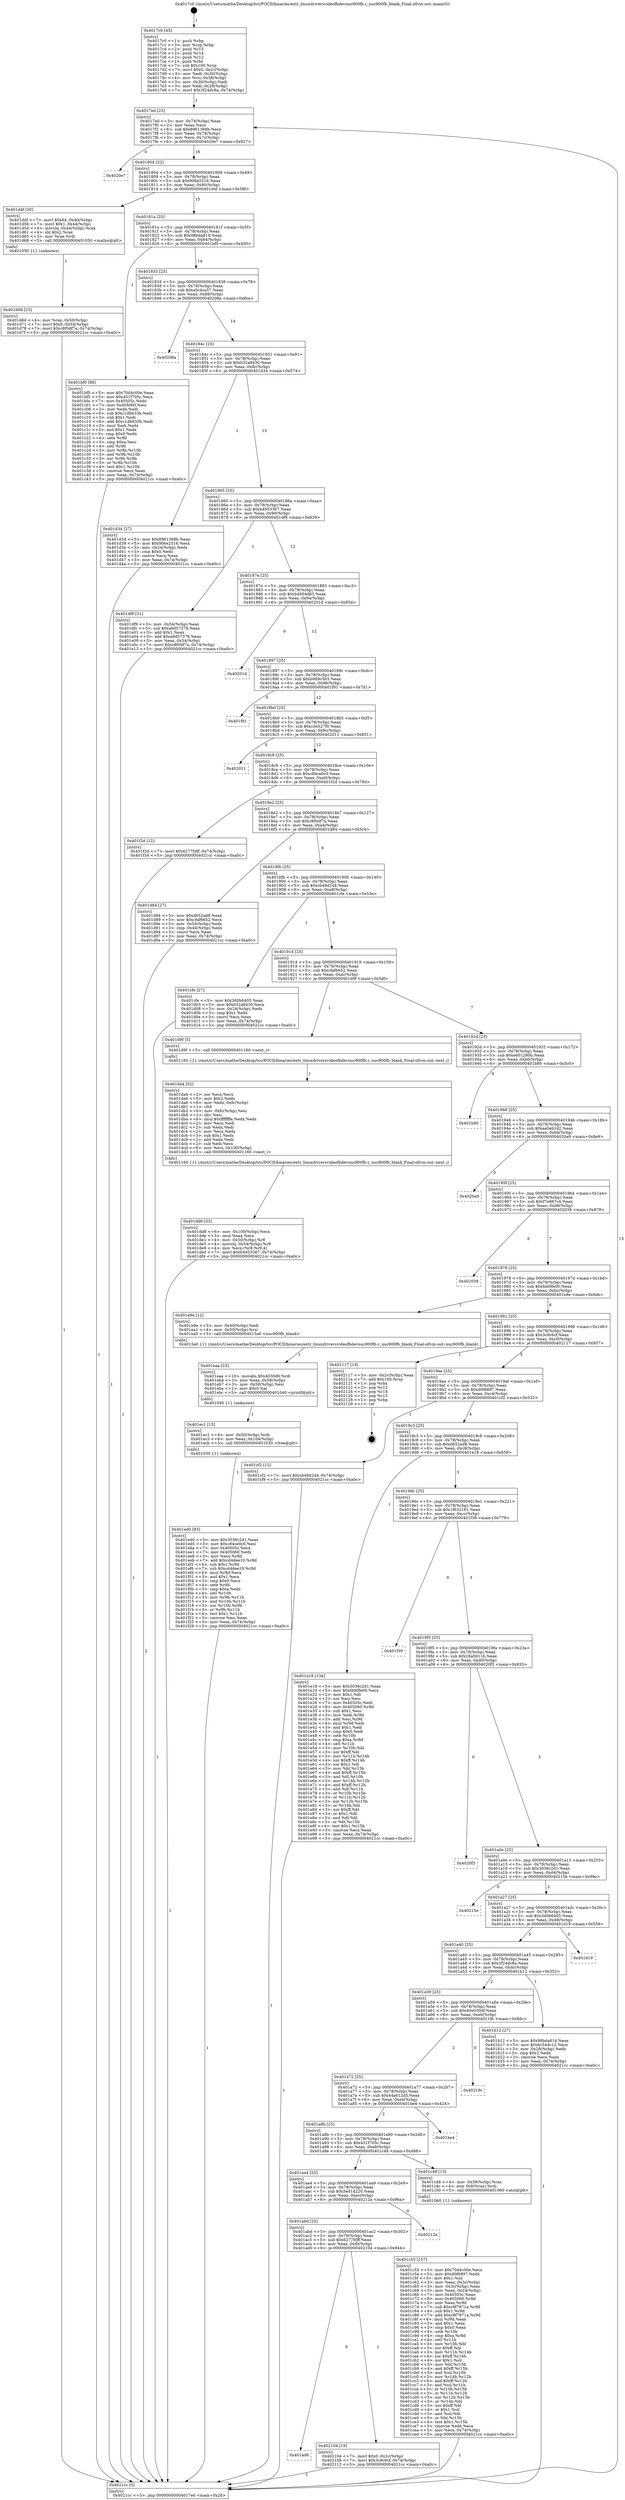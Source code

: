 digraph "0x4017c0" {
  label = "0x4017c0 (/mnt/c/Users/mathe/Desktop/tcc/POCII/binaries/extr_linuxdriversvideofbdevnuc900fb.c_nuc900fb_blank_Final-ollvm.out::main(0))"
  labelloc = "t"
  node[shape=record]

  Entry [label="",width=0.3,height=0.3,shape=circle,fillcolor=black,style=filled]
  "0x4017ed" [label="{
     0x4017ed [23]\l
     | [instrs]\l
     &nbsp;&nbsp;0x4017ed \<+3\>: mov -0x74(%rbp),%eax\l
     &nbsp;&nbsp;0x4017f0 \<+2\>: mov %eax,%ecx\l
     &nbsp;&nbsp;0x4017f2 \<+6\>: sub $0x8961368b,%ecx\l
     &nbsp;&nbsp;0x4017f8 \<+3\>: mov %eax,-0x78(%rbp)\l
     &nbsp;&nbsp;0x4017fb \<+3\>: mov %ecx,-0x7c(%rbp)\l
     &nbsp;&nbsp;0x4017fe \<+6\>: je 00000000004020e7 \<main+0x927\>\l
  }"]
  "0x4020e7" [label="{
     0x4020e7\l
  }", style=dashed]
  "0x401804" [label="{
     0x401804 [22]\l
     | [instrs]\l
     &nbsp;&nbsp;0x401804 \<+5\>: jmp 0000000000401809 \<main+0x49\>\l
     &nbsp;&nbsp;0x401809 \<+3\>: mov -0x78(%rbp),%eax\l
     &nbsp;&nbsp;0x40180c \<+5\>: sub $0x906e2516,%eax\l
     &nbsp;&nbsp;0x401811 \<+3\>: mov %eax,-0x80(%rbp)\l
     &nbsp;&nbsp;0x401814 \<+6\>: je 0000000000401d4f \<main+0x58f\>\l
  }"]
  Exit [label="",width=0.3,height=0.3,shape=circle,fillcolor=black,style=filled,peripheries=2]
  "0x401d4f" [label="{
     0x401d4f [30]\l
     | [instrs]\l
     &nbsp;&nbsp;0x401d4f \<+7\>: movl $0x64,-0x40(%rbp)\l
     &nbsp;&nbsp;0x401d56 \<+7\>: movl $0x1,-0x44(%rbp)\l
     &nbsp;&nbsp;0x401d5d \<+4\>: movslq -0x44(%rbp),%rax\l
     &nbsp;&nbsp;0x401d61 \<+4\>: shl $0x2,%rax\l
     &nbsp;&nbsp;0x401d65 \<+3\>: mov %rax,%rdi\l
     &nbsp;&nbsp;0x401d68 \<+5\>: call 0000000000401050 \<malloc@plt\>\l
     | [calls]\l
     &nbsp;&nbsp;0x401050 \{1\} (unknown)\l
  }"]
  "0x40181a" [label="{
     0x40181a [25]\l
     | [instrs]\l
     &nbsp;&nbsp;0x40181a \<+5\>: jmp 000000000040181f \<main+0x5f\>\l
     &nbsp;&nbsp;0x40181f \<+3\>: mov -0x78(%rbp),%eax\l
     &nbsp;&nbsp;0x401822 \<+5\>: sub $0x98bda814,%eax\l
     &nbsp;&nbsp;0x401827 \<+6\>: mov %eax,-0x84(%rbp)\l
     &nbsp;&nbsp;0x40182d \<+6\>: je 0000000000401bf0 \<main+0x430\>\l
  }"]
  "0x401ad6" [label="{
     0x401ad6\l
  }", style=dashed]
  "0x401bf0" [label="{
     0x401bf0 [88]\l
     | [instrs]\l
     &nbsp;&nbsp;0x401bf0 \<+5\>: mov $0x70d4c00e,%eax\l
     &nbsp;&nbsp;0x401bf5 \<+5\>: mov $0x451f705c,%ecx\l
     &nbsp;&nbsp;0x401bfa \<+7\>: mov 0x40505c,%edx\l
     &nbsp;&nbsp;0x401c01 \<+7\>: mov 0x405060,%esi\l
     &nbsp;&nbsp;0x401c08 \<+2\>: mov %edx,%edi\l
     &nbsp;&nbsp;0x401c0a \<+6\>: sub $0xc1db633b,%edi\l
     &nbsp;&nbsp;0x401c10 \<+3\>: sub $0x1,%edi\l
     &nbsp;&nbsp;0x401c13 \<+6\>: add $0xc1db633b,%edi\l
     &nbsp;&nbsp;0x401c19 \<+3\>: imul %edi,%edx\l
     &nbsp;&nbsp;0x401c1c \<+3\>: and $0x1,%edx\l
     &nbsp;&nbsp;0x401c1f \<+3\>: cmp $0x0,%edx\l
     &nbsp;&nbsp;0x401c22 \<+4\>: sete %r8b\l
     &nbsp;&nbsp;0x401c26 \<+3\>: cmp $0xa,%esi\l
     &nbsp;&nbsp;0x401c29 \<+4\>: setl %r9b\l
     &nbsp;&nbsp;0x401c2d \<+3\>: mov %r8b,%r10b\l
     &nbsp;&nbsp;0x401c30 \<+3\>: and %r9b,%r10b\l
     &nbsp;&nbsp;0x401c33 \<+3\>: xor %r9b,%r8b\l
     &nbsp;&nbsp;0x401c36 \<+3\>: or %r8b,%r10b\l
     &nbsp;&nbsp;0x401c39 \<+4\>: test $0x1,%r10b\l
     &nbsp;&nbsp;0x401c3d \<+3\>: cmovne %ecx,%eax\l
     &nbsp;&nbsp;0x401c40 \<+3\>: mov %eax,-0x74(%rbp)\l
     &nbsp;&nbsp;0x401c43 \<+5\>: jmp 00000000004021cc \<main+0xa0c\>\l
  }"]
  "0x401833" [label="{
     0x401833 [25]\l
     | [instrs]\l
     &nbsp;&nbsp;0x401833 \<+5\>: jmp 0000000000401838 \<main+0x78\>\l
     &nbsp;&nbsp;0x401838 \<+3\>: mov -0x78(%rbp),%eax\l
     &nbsp;&nbsp;0x40183b \<+5\>: sub $0xa5c4ca57,%eax\l
     &nbsp;&nbsp;0x401840 \<+6\>: mov %eax,-0x88(%rbp)\l
     &nbsp;&nbsp;0x401846 \<+6\>: je 000000000040208a \<main+0x8ca\>\l
  }"]
  "0x402104" [label="{
     0x402104 [19]\l
     | [instrs]\l
     &nbsp;&nbsp;0x402104 \<+7\>: movl $0x0,-0x2c(%rbp)\l
     &nbsp;&nbsp;0x40210b \<+7\>: movl $0x3c9c6cf,-0x74(%rbp)\l
     &nbsp;&nbsp;0x402112 \<+5\>: jmp 00000000004021cc \<main+0xa0c\>\l
  }"]
  "0x40208a" [label="{
     0x40208a\l
  }", style=dashed]
  "0x40184c" [label="{
     0x40184c [25]\l
     | [instrs]\l
     &nbsp;&nbsp;0x40184c \<+5\>: jmp 0000000000401851 \<main+0x91\>\l
     &nbsp;&nbsp;0x401851 \<+3\>: mov -0x78(%rbp),%eax\l
     &nbsp;&nbsp;0x401854 \<+5\>: sub $0xb32a8430,%eax\l
     &nbsp;&nbsp;0x401859 \<+6\>: mov %eax,-0x8c(%rbp)\l
     &nbsp;&nbsp;0x40185f \<+6\>: je 0000000000401d34 \<main+0x574\>\l
  }"]
  "0x401abd" [label="{
     0x401abd [25]\l
     | [instrs]\l
     &nbsp;&nbsp;0x401abd \<+5\>: jmp 0000000000401ac2 \<main+0x302\>\l
     &nbsp;&nbsp;0x401ac2 \<+3\>: mov -0x78(%rbp),%eax\l
     &nbsp;&nbsp;0x401ac5 \<+5\>: sub $0x6277fdff,%eax\l
     &nbsp;&nbsp;0x401aca \<+6\>: mov %eax,-0xf0(%rbp)\l
     &nbsp;&nbsp;0x401ad0 \<+6\>: je 0000000000402104 \<main+0x944\>\l
  }"]
  "0x401d34" [label="{
     0x401d34 [27]\l
     | [instrs]\l
     &nbsp;&nbsp;0x401d34 \<+5\>: mov $0x8961368b,%eax\l
     &nbsp;&nbsp;0x401d39 \<+5\>: mov $0x906e2516,%ecx\l
     &nbsp;&nbsp;0x401d3e \<+3\>: mov -0x24(%rbp),%edx\l
     &nbsp;&nbsp;0x401d41 \<+3\>: cmp $0x0,%edx\l
     &nbsp;&nbsp;0x401d44 \<+3\>: cmove %ecx,%eax\l
     &nbsp;&nbsp;0x401d47 \<+3\>: mov %eax,-0x74(%rbp)\l
     &nbsp;&nbsp;0x401d4a \<+5\>: jmp 00000000004021cc \<main+0xa0c\>\l
  }"]
  "0x401865" [label="{
     0x401865 [25]\l
     | [instrs]\l
     &nbsp;&nbsp;0x401865 \<+5\>: jmp 000000000040186a \<main+0xaa\>\l
     &nbsp;&nbsp;0x40186a \<+3\>: mov -0x78(%rbp),%eax\l
     &nbsp;&nbsp;0x40186d \<+5\>: sub $0xb4953367,%eax\l
     &nbsp;&nbsp;0x401872 \<+6\>: mov %eax,-0x90(%rbp)\l
     &nbsp;&nbsp;0x401878 \<+6\>: je 0000000000401df9 \<main+0x639\>\l
  }"]
  "0x40212a" [label="{
     0x40212a\l
  }", style=dashed]
  "0x401df9" [label="{
     0x401df9 [31]\l
     | [instrs]\l
     &nbsp;&nbsp;0x401df9 \<+3\>: mov -0x54(%rbp),%eax\l
     &nbsp;&nbsp;0x401dfc \<+5\>: sub $0xa8d57378,%eax\l
     &nbsp;&nbsp;0x401e01 \<+3\>: add $0x1,%eax\l
     &nbsp;&nbsp;0x401e04 \<+5\>: add $0xa8d57378,%eax\l
     &nbsp;&nbsp;0x401e09 \<+3\>: mov %eax,-0x54(%rbp)\l
     &nbsp;&nbsp;0x401e0c \<+7\>: movl $0xc8f0df7a,-0x74(%rbp)\l
     &nbsp;&nbsp;0x401e13 \<+5\>: jmp 00000000004021cc \<main+0xa0c\>\l
  }"]
  "0x40187e" [label="{
     0x40187e [25]\l
     | [instrs]\l
     &nbsp;&nbsp;0x40187e \<+5\>: jmp 0000000000401883 \<main+0xc3\>\l
     &nbsp;&nbsp;0x401883 \<+3\>: mov -0x78(%rbp),%eax\l
     &nbsp;&nbsp;0x401886 \<+5\>: sub $0xb4954d63,%eax\l
     &nbsp;&nbsp;0x40188b \<+6\>: mov %eax,-0x94(%rbp)\l
     &nbsp;&nbsp;0x401891 \<+6\>: je 000000000040201d \<main+0x85d\>\l
  }"]
  "0x401ed0" [label="{
     0x401ed0 [93]\l
     | [instrs]\l
     &nbsp;&nbsp;0x401ed0 \<+5\>: mov $0x3036c2d1,%eax\l
     &nbsp;&nbsp;0x401ed5 \<+5\>: mov $0xc84ce0c0,%esi\l
     &nbsp;&nbsp;0x401eda \<+7\>: mov 0x40505c,%ecx\l
     &nbsp;&nbsp;0x401ee1 \<+7\>: mov 0x405060,%edx\l
     &nbsp;&nbsp;0x401ee8 \<+3\>: mov %ecx,%r8d\l
     &nbsp;&nbsp;0x401eeb \<+7\>: add $0xcd4dee10,%r8d\l
     &nbsp;&nbsp;0x401ef2 \<+4\>: sub $0x1,%r8d\l
     &nbsp;&nbsp;0x401ef6 \<+7\>: sub $0xcd4dee10,%r8d\l
     &nbsp;&nbsp;0x401efd \<+4\>: imul %r8d,%ecx\l
     &nbsp;&nbsp;0x401f01 \<+3\>: and $0x1,%ecx\l
     &nbsp;&nbsp;0x401f04 \<+3\>: cmp $0x0,%ecx\l
     &nbsp;&nbsp;0x401f07 \<+4\>: sete %r9b\l
     &nbsp;&nbsp;0x401f0b \<+3\>: cmp $0xa,%edx\l
     &nbsp;&nbsp;0x401f0e \<+4\>: setl %r10b\l
     &nbsp;&nbsp;0x401f12 \<+3\>: mov %r9b,%r11b\l
     &nbsp;&nbsp;0x401f15 \<+3\>: and %r10b,%r11b\l
     &nbsp;&nbsp;0x401f18 \<+3\>: xor %r10b,%r9b\l
     &nbsp;&nbsp;0x401f1b \<+3\>: or %r9b,%r11b\l
     &nbsp;&nbsp;0x401f1e \<+4\>: test $0x1,%r11b\l
     &nbsp;&nbsp;0x401f22 \<+3\>: cmovne %esi,%eax\l
     &nbsp;&nbsp;0x401f25 \<+3\>: mov %eax,-0x74(%rbp)\l
     &nbsp;&nbsp;0x401f28 \<+5\>: jmp 00000000004021cc \<main+0xa0c\>\l
  }"]
  "0x40201d" [label="{
     0x40201d\l
  }", style=dashed]
  "0x401897" [label="{
     0x401897 [25]\l
     | [instrs]\l
     &nbsp;&nbsp;0x401897 \<+5\>: jmp 000000000040189c \<main+0xdc\>\l
     &nbsp;&nbsp;0x40189c \<+3\>: mov -0x78(%rbp),%eax\l
     &nbsp;&nbsp;0x40189f \<+5\>: sub $0xb9d9c5b3,%eax\l
     &nbsp;&nbsp;0x4018a4 \<+6\>: mov %eax,-0x98(%rbp)\l
     &nbsp;&nbsp;0x4018aa \<+6\>: je 0000000000401f91 \<main+0x7d1\>\l
  }"]
  "0x401ec1" [label="{
     0x401ec1 [15]\l
     | [instrs]\l
     &nbsp;&nbsp;0x401ec1 \<+4\>: mov -0x50(%rbp),%rdi\l
     &nbsp;&nbsp;0x401ec5 \<+6\>: mov %eax,-0x104(%rbp)\l
     &nbsp;&nbsp;0x401ecb \<+5\>: call 0000000000401030 \<free@plt\>\l
     | [calls]\l
     &nbsp;&nbsp;0x401030 \{1\} (unknown)\l
  }"]
  "0x401f91" [label="{
     0x401f91\l
  }", style=dashed]
  "0x4018b0" [label="{
     0x4018b0 [25]\l
     | [instrs]\l
     &nbsp;&nbsp;0x4018b0 \<+5\>: jmp 00000000004018b5 \<main+0xf5\>\l
     &nbsp;&nbsp;0x4018b5 \<+3\>: mov -0x78(%rbp),%eax\l
     &nbsp;&nbsp;0x4018b8 \<+5\>: sub $0xc3e527f0,%eax\l
     &nbsp;&nbsp;0x4018bd \<+6\>: mov %eax,-0x9c(%rbp)\l
     &nbsp;&nbsp;0x4018c3 \<+6\>: je 0000000000402011 \<main+0x851\>\l
  }"]
  "0x401eaa" [label="{
     0x401eaa [23]\l
     | [instrs]\l
     &nbsp;&nbsp;0x401eaa \<+10\>: movabs $0x4030d6,%rdi\l
     &nbsp;&nbsp;0x401eb4 \<+3\>: mov %eax,-0x58(%rbp)\l
     &nbsp;&nbsp;0x401eb7 \<+3\>: mov -0x58(%rbp),%esi\l
     &nbsp;&nbsp;0x401eba \<+2\>: mov $0x0,%al\l
     &nbsp;&nbsp;0x401ebc \<+5\>: call 0000000000401040 \<printf@plt\>\l
     | [calls]\l
     &nbsp;&nbsp;0x401040 \{1\} (unknown)\l
  }"]
  "0x402011" [label="{
     0x402011\l
  }", style=dashed]
  "0x4018c9" [label="{
     0x4018c9 [25]\l
     | [instrs]\l
     &nbsp;&nbsp;0x4018c9 \<+5\>: jmp 00000000004018ce \<main+0x10e\>\l
     &nbsp;&nbsp;0x4018ce \<+3\>: mov -0x78(%rbp),%eax\l
     &nbsp;&nbsp;0x4018d1 \<+5\>: sub $0xc84ce0c0,%eax\l
     &nbsp;&nbsp;0x4018d6 \<+6\>: mov %eax,-0xa0(%rbp)\l
     &nbsp;&nbsp;0x4018dc \<+6\>: je 0000000000401f2d \<main+0x76d\>\l
  }"]
  "0x401dd8" [label="{
     0x401dd8 [33]\l
     | [instrs]\l
     &nbsp;&nbsp;0x401dd8 \<+6\>: mov -0x100(%rbp),%ecx\l
     &nbsp;&nbsp;0x401dde \<+3\>: imul %eax,%ecx\l
     &nbsp;&nbsp;0x401de1 \<+4\>: mov -0x50(%rbp),%r8\l
     &nbsp;&nbsp;0x401de5 \<+4\>: movslq -0x54(%rbp),%r9\l
     &nbsp;&nbsp;0x401de9 \<+4\>: mov %ecx,(%r8,%r9,4)\l
     &nbsp;&nbsp;0x401ded \<+7\>: movl $0xb4953367,-0x74(%rbp)\l
     &nbsp;&nbsp;0x401df4 \<+5\>: jmp 00000000004021cc \<main+0xa0c\>\l
  }"]
  "0x401f2d" [label="{
     0x401f2d [12]\l
     | [instrs]\l
     &nbsp;&nbsp;0x401f2d \<+7\>: movl $0x6277fdff,-0x74(%rbp)\l
     &nbsp;&nbsp;0x401f34 \<+5\>: jmp 00000000004021cc \<main+0xa0c\>\l
  }"]
  "0x4018e2" [label="{
     0x4018e2 [25]\l
     | [instrs]\l
     &nbsp;&nbsp;0x4018e2 \<+5\>: jmp 00000000004018e7 \<main+0x127\>\l
     &nbsp;&nbsp;0x4018e7 \<+3\>: mov -0x78(%rbp),%eax\l
     &nbsp;&nbsp;0x4018ea \<+5\>: sub $0xc8f0df7a,%eax\l
     &nbsp;&nbsp;0x4018ef \<+6\>: mov %eax,-0xa4(%rbp)\l
     &nbsp;&nbsp;0x4018f5 \<+6\>: je 0000000000401d84 \<main+0x5c4\>\l
  }"]
  "0x401da4" [label="{
     0x401da4 [52]\l
     | [instrs]\l
     &nbsp;&nbsp;0x401da4 \<+2\>: xor %ecx,%ecx\l
     &nbsp;&nbsp;0x401da6 \<+5\>: mov $0x2,%edx\l
     &nbsp;&nbsp;0x401dab \<+6\>: mov %edx,-0xfc(%rbp)\l
     &nbsp;&nbsp;0x401db1 \<+1\>: cltd\l
     &nbsp;&nbsp;0x401db2 \<+6\>: mov -0xfc(%rbp),%esi\l
     &nbsp;&nbsp;0x401db8 \<+2\>: idiv %esi\l
     &nbsp;&nbsp;0x401dba \<+6\>: imul $0xfffffffe,%edx,%edx\l
     &nbsp;&nbsp;0x401dc0 \<+2\>: mov %ecx,%edi\l
     &nbsp;&nbsp;0x401dc2 \<+2\>: sub %edx,%edi\l
     &nbsp;&nbsp;0x401dc4 \<+2\>: mov %ecx,%edx\l
     &nbsp;&nbsp;0x401dc6 \<+3\>: sub $0x1,%edx\l
     &nbsp;&nbsp;0x401dc9 \<+2\>: add %edx,%edi\l
     &nbsp;&nbsp;0x401dcb \<+2\>: sub %edi,%ecx\l
     &nbsp;&nbsp;0x401dcd \<+6\>: mov %ecx,-0x100(%rbp)\l
     &nbsp;&nbsp;0x401dd3 \<+5\>: call 0000000000401160 \<next_i\>\l
     | [calls]\l
     &nbsp;&nbsp;0x401160 \{1\} (/mnt/c/Users/mathe/Desktop/tcc/POCII/binaries/extr_linuxdriversvideofbdevnuc900fb.c_nuc900fb_blank_Final-ollvm.out::next_i)\l
  }"]
  "0x401d84" [label="{
     0x401d84 [27]\l
     | [instrs]\l
     &nbsp;&nbsp;0x401d84 \<+5\>: mov $0xd652ad8,%eax\l
     &nbsp;&nbsp;0x401d89 \<+5\>: mov $0xcfaf6652,%ecx\l
     &nbsp;&nbsp;0x401d8e \<+3\>: mov -0x54(%rbp),%edx\l
     &nbsp;&nbsp;0x401d91 \<+3\>: cmp -0x44(%rbp),%edx\l
     &nbsp;&nbsp;0x401d94 \<+3\>: cmovl %ecx,%eax\l
     &nbsp;&nbsp;0x401d97 \<+3\>: mov %eax,-0x74(%rbp)\l
     &nbsp;&nbsp;0x401d9a \<+5\>: jmp 00000000004021cc \<main+0xa0c\>\l
  }"]
  "0x4018fb" [label="{
     0x4018fb [25]\l
     | [instrs]\l
     &nbsp;&nbsp;0x4018fb \<+5\>: jmp 0000000000401900 \<main+0x140\>\l
     &nbsp;&nbsp;0x401900 \<+3\>: mov -0x78(%rbp),%eax\l
     &nbsp;&nbsp;0x401903 \<+5\>: sub $0xcb49d244,%eax\l
     &nbsp;&nbsp;0x401908 \<+6\>: mov %eax,-0xa8(%rbp)\l
     &nbsp;&nbsp;0x40190e \<+6\>: je 0000000000401cfe \<main+0x53e\>\l
  }"]
  "0x401d6d" [label="{
     0x401d6d [23]\l
     | [instrs]\l
     &nbsp;&nbsp;0x401d6d \<+4\>: mov %rax,-0x50(%rbp)\l
     &nbsp;&nbsp;0x401d71 \<+7\>: movl $0x0,-0x54(%rbp)\l
     &nbsp;&nbsp;0x401d78 \<+7\>: movl $0xc8f0df7a,-0x74(%rbp)\l
     &nbsp;&nbsp;0x401d7f \<+5\>: jmp 00000000004021cc \<main+0xa0c\>\l
  }"]
  "0x401cfe" [label="{
     0x401cfe [27]\l
     | [instrs]\l
     &nbsp;&nbsp;0x401cfe \<+5\>: mov $0x3d0b6405,%eax\l
     &nbsp;&nbsp;0x401d03 \<+5\>: mov $0xb32a8430,%ecx\l
     &nbsp;&nbsp;0x401d08 \<+3\>: mov -0x24(%rbp),%edx\l
     &nbsp;&nbsp;0x401d0b \<+3\>: cmp $0x1,%edx\l
     &nbsp;&nbsp;0x401d0e \<+3\>: cmovl %ecx,%eax\l
     &nbsp;&nbsp;0x401d11 \<+3\>: mov %eax,-0x74(%rbp)\l
     &nbsp;&nbsp;0x401d14 \<+5\>: jmp 00000000004021cc \<main+0xa0c\>\l
  }"]
  "0x401914" [label="{
     0x401914 [25]\l
     | [instrs]\l
     &nbsp;&nbsp;0x401914 \<+5\>: jmp 0000000000401919 \<main+0x159\>\l
     &nbsp;&nbsp;0x401919 \<+3\>: mov -0x78(%rbp),%eax\l
     &nbsp;&nbsp;0x40191c \<+5\>: sub $0xcfaf6652,%eax\l
     &nbsp;&nbsp;0x401921 \<+6\>: mov %eax,-0xac(%rbp)\l
     &nbsp;&nbsp;0x401927 \<+6\>: je 0000000000401d9f \<main+0x5df\>\l
  }"]
  "0x401c55" [label="{
     0x401c55 [157]\l
     | [instrs]\l
     &nbsp;&nbsp;0x401c55 \<+5\>: mov $0x70d4c00e,%ecx\l
     &nbsp;&nbsp;0x401c5a \<+5\>: mov $0xd0f6897,%edx\l
     &nbsp;&nbsp;0x401c5f \<+3\>: mov $0x1,%sil\l
     &nbsp;&nbsp;0x401c62 \<+3\>: mov %eax,-0x3c(%rbp)\l
     &nbsp;&nbsp;0x401c65 \<+3\>: mov -0x3c(%rbp),%eax\l
     &nbsp;&nbsp;0x401c68 \<+3\>: mov %eax,-0x24(%rbp)\l
     &nbsp;&nbsp;0x401c6b \<+7\>: mov 0x40505c,%eax\l
     &nbsp;&nbsp;0x401c72 \<+8\>: mov 0x405060,%r8d\l
     &nbsp;&nbsp;0x401c7a \<+3\>: mov %eax,%r9d\l
     &nbsp;&nbsp;0x401c7d \<+7\>: sub $0xc9f7871a,%r9d\l
     &nbsp;&nbsp;0x401c84 \<+4\>: sub $0x1,%r9d\l
     &nbsp;&nbsp;0x401c88 \<+7\>: add $0xc9f7871a,%r9d\l
     &nbsp;&nbsp;0x401c8f \<+4\>: imul %r9d,%eax\l
     &nbsp;&nbsp;0x401c93 \<+3\>: and $0x1,%eax\l
     &nbsp;&nbsp;0x401c96 \<+3\>: cmp $0x0,%eax\l
     &nbsp;&nbsp;0x401c99 \<+4\>: sete %r10b\l
     &nbsp;&nbsp;0x401c9d \<+4\>: cmp $0xa,%r8d\l
     &nbsp;&nbsp;0x401ca1 \<+4\>: setl %r11b\l
     &nbsp;&nbsp;0x401ca5 \<+3\>: mov %r10b,%bl\l
     &nbsp;&nbsp;0x401ca8 \<+3\>: xor $0xff,%bl\l
     &nbsp;&nbsp;0x401cab \<+3\>: mov %r11b,%r14b\l
     &nbsp;&nbsp;0x401cae \<+4\>: xor $0xff,%r14b\l
     &nbsp;&nbsp;0x401cb2 \<+4\>: xor $0x1,%sil\l
     &nbsp;&nbsp;0x401cb6 \<+3\>: mov %bl,%r15b\l
     &nbsp;&nbsp;0x401cb9 \<+4\>: and $0xff,%r15b\l
     &nbsp;&nbsp;0x401cbd \<+3\>: and %sil,%r10b\l
     &nbsp;&nbsp;0x401cc0 \<+3\>: mov %r14b,%r12b\l
     &nbsp;&nbsp;0x401cc3 \<+4\>: and $0xff,%r12b\l
     &nbsp;&nbsp;0x401cc7 \<+3\>: and %sil,%r11b\l
     &nbsp;&nbsp;0x401cca \<+3\>: or %r10b,%r15b\l
     &nbsp;&nbsp;0x401ccd \<+3\>: or %r11b,%r12b\l
     &nbsp;&nbsp;0x401cd0 \<+3\>: xor %r12b,%r15b\l
     &nbsp;&nbsp;0x401cd3 \<+3\>: or %r14b,%bl\l
     &nbsp;&nbsp;0x401cd6 \<+3\>: xor $0xff,%bl\l
     &nbsp;&nbsp;0x401cd9 \<+4\>: or $0x1,%sil\l
     &nbsp;&nbsp;0x401cdd \<+3\>: and %sil,%bl\l
     &nbsp;&nbsp;0x401ce0 \<+3\>: or %bl,%r15b\l
     &nbsp;&nbsp;0x401ce3 \<+4\>: test $0x1,%r15b\l
     &nbsp;&nbsp;0x401ce7 \<+3\>: cmovne %edx,%ecx\l
     &nbsp;&nbsp;0x401cea \<+3\>: mov %ecx,-0x74(%rbp)\l
     &nbsp;&nbsp;0x401ced \<+5\>: jmp 00000000004021cc \<main+0xa0c\>\l
  }"]
  "0x401d9f" [label="{
     0x401d9f [5]\l
     | [instrs]\l
     &nbsp;&nbsp;0x401d9f \<+5\>: call 0000000000401160 \<next_i\>\l
     | [calls]\l
     &nbsp;&nbsp;0x401160 \{1\} (/mnt/c/Users/mathe/Desktop/tcc/POCII/binaries/extr_linuxdriversvideofbdevnuc900fb.c_nuc900fb_blank_Final-ollvm.out::next_i)\l
  }"]
  "0x40192d" [label="{
     0x40192d [25]\l
     | [instrs]\l
     &nbsp;&nbsp;0x40192d \<+5\>: jmp 0000000000401932 \<main+0x172\>\l
     &nbsp;&nbsp;0x401932 \<+3\>: mov -0x78(%rbp),%eax\l
     &nbsp;&nbsp;0x401935 \<+5\>: sub $0xe601280b,%eax\l
     &nbsp;&nbsp;0x40193a \<+6\>: mov %eax,-0xb0(%rbp)\l
     &nbsp;&nbsp;0x401940 \<+6\>: je 0000000000401b80 \<main+0x3c0\>\l
  }"]
  "0x401aa4" [label="{
     0x401aa4 [25]\l
     | [instrs]\l
     &nbsp;&nbsp;0x401aa4 \<+5\>: jmp 0000000000401aa9 \<main+0x2e9\>\l
     &nbsp;&nbsp;0x401aa9 \<+3\>: mov -0x78(%rbp),%eax\l
     &nbsp;&nbsp;0x401aac \<+5\>: sub $0x5ed1d220,%eax\l
     &nbsp;&nbsp;0x401ab1 \<+6\>: mov %eax,-0xec(%rbp)\l
     &nbsp;&nbsp;0x401ab7 \<+6\>: je 000000000040212a \<main+0x96a\>\l
  }"]
  "0x401b80" [label="{
     0x401b80\l
  }", style=dashed]
  "0x401946" [label="{
     0x401946 [25]\l
     | [instrs]\l
     &nbsp;&nbsp;0x401946 \<+5\>: jmp 000000000040194b \<main+0x18b\>\l
     &nbsp;&nbsp;0x40194b \<+3\>: mov -0x78(%rbp),%eax\l
     &nbsp;&nbsp;0x40194e \<+5\>: sub $0xea0eb1d2,%eax\l
     &nbsp;&nbsp;0x401953 \<+6\>: mov %eax,-0xb4(%rbp)\l
     &nbsp;&nbsp;0x401959 \<+6\>: je 00000000004020a9 \<main+0x8e9\>\l
  }"]
  "0x401c48" [label="{
     0x401c48 [13]\l
     | [instrs]\l
     &nbsp;&nbsp;0x401c48 \<+4\>: mov -0x38(%rbp),%rax\l
     &nbsp;&nbsp;0x401c4c \<+4\>: mov 0x8(%rax),%rdi\l
     &nbsp;&nbsp;0x401c50 \<+5\>: call 0000000000401060 \<atoi@plt\>\l
     | [calls]\l
     &nbsp;&nbsp;0x401060 \{1\} (unknown)\l
  }"]
  "0x4020a9" [label="{
     0x4020a9\l
  }", style=dashed]
  "0x40195f" [label="{
     0x40195f [25]\l
     | [instrs]\l
     &nbsp;&nbsp;0x40195f \<+5\>: jmp 0000000000401964 \<main+0x1a4\>\l
     &nbsp;&nbsp;0x401964 \<+3\>: mov -0x78(%rbp),%eax\l
     &nbsp;&nbsp;0x401967 \<+5\>: sub $0xf7e867c4,%eax\l
     &nbsp;&nbsp;0x40196c \<+6\>: mov %eax,-0xb8(%rbp)\l
     &nbsp;&nbsp;0x401972 \<+6\>: je 0000000000402038 \<main+0x878\>\l
  }"]
  "0x401a8b" [label="{
     0x401a8b [25]\l
     | [instrs]\l
     &nbsp;&nbsp;0x401a8b \<+5\>: jmp 0000000000401a90 \<main+0x2d0\>\l
     &nbsp;&nbsp;0x401a90 \<+3\>: mov -0x78(%rbp),%eax\l
     &nbsp;&nbsp;0x401a93 \<+5\>: sub $0x451f705c,%eax\l
     &nbsp;&nbsp;0x401a98 \<+6\>: mov %eax,-0xe8(%rbp)\l
     &nbsp;&nbsp;0x401a9e \<+6\>: je 0000000000401c48 \<main+0x488\>\l
  }"]
  "0x402038" [label="{
     0x402038\l
  }", style=dashed]
  "0x401978" [label="{
     0x401978 [25]\l
     | [instrs]\l
     &nbsp;&nbsp;0x401978 \<+5\>: jmp 000000000040197d \<main+0x1bd\>\l
     &nbsp;&nbsp;0x40197d \<+3\>: mov -0x78(%rbp),%eax\l
     &nbsp;&nbsp;0x401980 \<+5\>: sub $0xfdd0fe00,%eax\l
     &nbsp;&nbsp;0x401985 \<+6\>: mov %eax,-0xbc(%rbp)\l
     &nbsp;&nbsp;0x40198b \<+6\>: je 0000000000401e9e \<main+0x6de\>\l
  }"]
  "0x401be4" [label="{
     0x401be4\l
  }", style=dashed]
  "0x401e9e" [label="{
     0x401e9e [12]\l
     | [instrs]\l
     &nbsp;&nbsp;0x401e9e \<+3\>: mov -0x40(%rbp),%edi\l
     &nbsp;&nbsp;0x401ea1 \<+4\>: mov -0x50(%rbp),%rsi\l
     &nbsp;&nbsp;0x401ea5 \<+5\>: call 00000000004015a0 \<nuc900fb_blank\>\l
     | [calls]\l
     &nbsp;&nbsp;0x4015a0 \{1\} (/mnt/c/Users/mathe/Desktop/tcc/POCII/binaries/extr_linuxdriversvideofbdevnuc900fb.c_nuc900fb_blank_Final-ollvm.out::nuc900fb_blank)\l
  }"]
  "0x401991" [label="{
     0x401991 [25]\l
     | [instrs]\l
     &nbsp;&nbsp;0x401991 \<+5\>: jmp 0000000000401996 \<main+0x1d6\>\l
     &nbsp;&nbsp;0x401996 \<+3\>: mov -0x78(%rbp),%eax\l
     &nbsp;&nbsp;0x401999 \<+5\>: sub $0x3c9c6cf,%eax\l
     &nbsp;&nbsp;0x40199e \<+6\>: mov %eax,-0xc0(%rbp)\l
     &nbsp;&nbsp;0x4019a4 \<+6\>: je 0000000000402117 \<main+0x957\>\l
  }"]
  "0x401a72" [label="{
     0x401a72 [25]\l
     | [instrs]\l
     &nbsp;&nbsp;0x401a72 \<+5\>: jmp 0000000000401a77 \<main+0x2b7\>\l
     &nbsp;&nbsp;0x401a77 \<+3\>: mov -0x78(%rbp),%eax\l
     &nbsp;&nbsp;0x401a7a \<+5\>: sub $0x44a612d5,%eax\l
     &nbsp;&nbsp;0x401a7f \<+6\>: mov %eax,-0xe4(%rbp)\l
     &nbsp;&nbsp;0x401a85 \<+6\>: je 0000000000401be4 \<main+0x424\>\l
  }"]
  "0x402117" [label="{
     0x402117 [19]\l
     | [instrs]\l
     &nbsp;&nbsp;0x402117 \<+3\>: mov -0x2c(%rbp),%eax\l
     &nbsp;&nbsp;0x40211a \<+7\>: add $0x100,%rsp\l
     &nbsp;&nbsp;0x402121 \<+1\>: pop %rbx\l
     &nbsp;&nbsp;0x402122 \<+2\>: pop %r12\l
     &nbsp;&nbsp;0x402124 \<+2\>: pop %r14\l
     &nbsp;&nbsp;0x402126 \<+2\>: pop %r15\l
     &nbsp;&nbsp;0x402128 \<+1\>: pop %rbp\l
     &nbsp;&nbsp;0x402129 \<+1\>: ret\l
  }"]
  "0x4019aa" [label="{
     0x4019aa [25]\l
     | [instrs]\l
     &nbsp;&nbsp;0x4019aa \<+5\>: jmp 00000000004019af \<main+0x1ef\>\l
     &nbsp;&nbsp;0x4019af \<+3\>: mov -0x78(%rbp),%eax\l
     &nbsp;&nbsp;0x4019b2 \<+5\>: sub $0xd0f6897,%eax\l
     &nbsp;&nbsp;0x4019b7 \<+6\>: mov %eax,-0xc4(%rbp)\l
     &nbsp;&nbsp;0x4019bd \<+6\>: je 0000000000401cf2 \<main+0x532\>\l
  }"]
  "0x40219c" [label="{
     0x40219c\l
  }", style=dashed]
  "0x401cf2" [label="{
     0x401cf2 [12]\l
     | [instrs]\l
     &nbsp;&nbsp;0x401cf2 \<+7\>: movl $0xcb49d244,-0x74(%rbp)\l
     &nbsp;&nbsp;0x401cf9 \<+5\>: jmp 00000000004021cc \<main+0xa0c\>\l
  }"]
  "0x4019c3" [label="{
     0x4019c3 [25]\l
     | [instrs]\l
     &nbsp;&nbsp;0x4019c3 \<+5\>: jmp 00000000004019c8 \<main+0x208\>\l
     &nbsp;&nbsp;0x4019c8 \<+3\>: mov -0x78(%rbp),%eax\l
     &nbsp;&nbsp;0x4019cb \<+5\>: sub $0xd652ad8,%eax\l
     &nbsp;&nbsp;0x4019d0 \<+6\>: mov %eax,-0xc8(%rbp)\l
     &nbsp;&nbsp;0x4019d6 \<+6\>: je 0000000000401e18 \<main+0x658\>\l
  }"]
  "0x4017c0" [label="{
     0x4017c0 [45]\l
     | [instrs]\l
     &nbsp;&nbsp;0x4017c0 \<+1\>: push %rbp\l
     &nbsp;&nbsp;0x4017c1 \<+3\>: mov %rsp,%rbp\l
     &nbsp;&nbsp;0x4017c4 \<+2\>: push %r15\l
     &nbsp;&nbsp;0x4017c6 \<+2\>: push %r14\l
     &nbsp;&nbsp;0x4017c8 \<+2\>: push %r12\l
     &nbsp;&nbsp;0x4017ca \<+1\>: push %rbx\l
     &nbsp;&nbsp;0x4017cb \<+7\>: sub $0x100,%rsp\l
     &nbsp;&nbsp;0x4017d2 \<+7\>: movl $0x0,-0x2c(%rbp)\l
     &nbsp;&nbsp;0x4017d9 \<+3\>: mov %edi,-0x30(%rbp)\l
     &nbsp;&nbsp;0x4017dc \<+4\>: mov %rsi,-0x38(%rbp)\l
     &nbsp;&nbsp;0x4017e0 \<+3\>: mov -0x30(%rbp),%edi\l
     &nbsp;&nbsp;0x4017e3 \<+3\>: mov %edi,-0x28(%rbp)\l
     &nbsp;&nbsp;0x4017e6 \<+7\>: movl $0x3f24dc8a,-0x74(%rbp)\l
  }"]
  "0x401e18" [label="{
     0x401e18 [134]\l
     | [instrs]\l
     &nbsp;&nbsp;0x401e18 \<+5\>: mov $0x3036c2d1,%eax\l
     &nbsp;&nbsp;0x401e1d \<+5\>: mov $0xfdd0fe00,%ecx\l
     &nbsp;&nbsp;0x401e22 \<+2\>: mov $0x1,%dl\l
     &nbsp;&nbsp;0x401e24 \<+2\>: xor %esi,%esi\l
     &nbsp;&nbsp;0x401e26 \<+7\>: mov 0x40505c,%edi\l
     &nbsp;&nbsp;0x401e2d \<+8\>: mov 0x405060,%r8d\l
     &nbsp;&nbsp;0x401e35 \<+3\>: sub $0x1,%esi\l
     &nbsp;&nbsp;0x401e38 \<+3\>: mov %edi,%r9d\l
     &nbsp;&nbsp;0x401e3b \<+3\>: add %esi,%r9d\l
     &nbsp;&nbsp;0x401e3e \<+4\>: imul %r9d,%edi\l
     &nbsp;&nbsp;0x401e42 \<+3\>: and $0x1,%edi\l
     &nbsp;&nbsp;0x401e45 \<+3\>: cmp $0x0,%edi\l
     &nbsp;&nbsp;0x401e48 \<+4\>: sete %r10b\l
     &nbsp;&nbsp;0x401e4c \<+4\>: cmp $0xa,%r8d\l
     &nbsp;&nbsp;0x401e50 \<+4\>: setl %r11b\l
     &nbsp;&nbsp;0x401e54 \<+3\>: mov %r10b,%bl\l
     &nbsp;&nbsp;0x401e57 \<+3\>: xor $0xff,%bl\l
     &nbsp;&nbsp;0x401e5a \<+3\>: mov %r11b,%r14b\l
     &nbsp;&nbsp;0x401e5d \<+4\>: xor $0xff,%r14b\l
     &nbsp;&nbsp;0x401e61 \<+3\>: xor $0x1,%dl\l
     &nbsp;&nbsp;0x401e64 \<+3\>: mov %bl,%r15b\l
     &nbsp;&nbsp;0x401e67 \<+4\>: and $0xff,%r15b\l
     &nbsp;&nbsp;0x401e6b \<+3\>: and %dl,%r10b\l
     &nbsp;&nbsp;0x401e6e \<+3\>: mov %r14b,%r12b\l
     &nbsp;&nbsp;0x401e71 \<+4\>: and $0xff,%r12b\l
     &nbsp;&nbsp;0x401e75 \<+3\>: and %dl,%r11b\l
     &nbsp;&nbsp;0x401e78 \<+3\>: or %r10b,%r15b\l
     &nbsp;&nbsp;0x401e7b \<+3\>: or %r11b,%r12b\l
     &nbsp;&nbsp;0x401e7e \<+3\>: xor %r12b,%r15b\l
     &nbsp;&nbsp;0x401e81 \<+3\>: or %r14b,%bl\l
     &nbsp;&nbsp;0x401e84 \<+3\>: xor $0xff,%bl\l
     &nbsp;&nbsp;0x401e87 \<+3\>: or $0x1,%dl\l
     &nbsp;&nbsp;0x401e8a \<+2\>: and %dl,%bl\l
     &nbsp;&nbsp;0x401e8c \<+3\>: or %bl,%r15b\l
     &nbsp;&nbsp;0x401e8f \<+4\>: test $0x1,%r15b\l
     &nbsp;&nbsp;0x401e93 \<+3\>: cmovne %ecx,%eax\l
     &nbsp;&nbsp;0x401e96 \<+3\>: mov %eax,-0x74(%rbp)\l
     &nbsp;&nbsp;0x401e99 \<+5\>: jmp 00000000004021cc \<main+0xa0c\>\l
  }"]
  "0x4019dc" [label="{
     0x4019dc [25]\l
     | [instrs]\l
     &nbsp;&nbsp;0x4019dc \<+5\>: jmp 00000000004019e1 \<main+0x221\>\l
     &nbsp;&nbsp;0x4019e1 \<+3\>: mov -0x78(%rbp),%eax\l
     &nbsp;&nbsp;0x4019e4 \<+5\>: sub $0x1f632161,%eax\l
     &nbsp;&nbsp;0x4019e9 \<+6\>: mov %eax,-0xcc(%rbp)\l
     &nbsp;&nbsp;0x4019ef \<+6\>: je 0000000000401f39 \<main+0x779\>\l
  }"]
  "0x4021cc" [label="{
     0x4021cc [5]\l
     | [instrs]\l
     &nbsp;&nbsp;0x4021cc \<+5\>: jmp 00000000004017ed \<main+0x2d\>\l
  }"]
  "0x401f39" [label="{
     0x401f39\l
  }", style=dashed]
  "0x4019f5" [label="{
     0x4019f5 [25]\l
     | [instrs]\l
     &nbsp;&nbsp;0x4019f5 \<+5\>: jmp 00000000004019fa \<main+0x23a\>\l
     &nbsp;&nbsp;0x4019fa \<+3\>: mov -0x78(%rbp),%eax\l
     &nbsp;&nbsp;0x4019fd \<+5\>: sub $0x28a5911b,%eax\l
     &nbsp;&nbsp;0x401a02 \<+6\>: mov %eax,-0xd0(%rbp)\l
     &nbsp;&nbsp;0x401a08 \<+6\>: je 00000000004020f3 \<main+0x933\>\l
  }"]
  "0x401a59" [label="{
     0x401a59 [25]\l
     | [instrs]\l
     &nbsp;&nbsp;0x401a59 \<+5\>: jmp 0000000000401a5e \<main+0x29e\>\l
     &nbsp;&nbsp;0x401a5e \<+3\>: mov -0x78(%rbp),%eax\l
     &nbsp;&nbsp;0x401a61 \<+5\>: sub $0x40e030df,%eax\l
     &nbsp;&nbsp;0x401a66 \<+6\>: mov %eax,-0xe0(%rbp)\l
     &nbsp;&nbsp;0x401a6c \<+6\>: je 000000000040219c \<main+0x9dc\>\l
  }"]
  "0x4020f3" [label="{
     0x4020f3\l
  }", style=dashed]
  "0x401a0e" [label="{
     0x401a0e [25]\l
     | [instrs]\l
     &nbsp;&nbsp;0x401a0e \<+5\>: jmp 0000000000401a13 \<main+0x253\>\l
     &nbsp;&nbsp;0x401a13 \<+3\>: mov -0x78(%rbp),%eax\l
     &nbsp;&nbsp;0x401a16 \<+5\>: sub $0x3036c2d1,%eax\l
     &nbsp;&nbsp;0x401a1b \<+6\>: mov %eax,-0xd4(%rbp)\l
     &nbsp;&nbsp;0x401a21 \<+6\>: je 000000000040215e \<main+0x99e\>\l
  }"]
  "0x401b12" [label="{
     0x401b12 [27]\l
     | [instrs]\l
     &nbsp;&nbsp;0x401b12 \<+5\>: mov $0x98bda814,%eax\l
     &nbsp;&nbsp;0x401b17 \<+5\>: mov $0x6c544c12,%ecx\l
     &nbsp;&nbsp;0x401b1c \<+3\>: mov -0x28(%rbp),%edx\l
     &nbsp;&nbsp;0x401b1f \<+3\>: cmp $0x2,%edx\l
     &nbsp;&nbsp;0x401b22 \<+3\>: cmovne %ecx,%eax\l
     &nbsp;&nbsp;0x401b25 \<+3\>: mov %eax,-0x74(%rbp)\l
     &nbsp;&nbsp;0x401b28 \<+5\>: jmp 00000000004021cc \<main+0xa0c\>\l
  }"]
  "0x40215e" [label="{
     0x40215e\l
  }", style=dashed]
  "0x401a27" [label="{
     0x401a27 [25]\l
     | [instrs]\l
     &nbsp;&nbsp;0x401a27 \<+5\>: jmp 0000000000401a2c \<main+0x26c\>\l
     &nbsp;&nbsp;0x401a2c \<+3\>: mov -0x78(%rbp),%eax\l
     &nbsp;&nbsp;0x401a2f \<+5\>: sub $0x3d0b6405,%eax\l
     &nbsp;&nbsp;0x401a34 \<+6\>: mov %eax,-0xd8(%rbp)\l
     &nbsp;&nbsp;0x401a3a \<+6\>: je 0000000000401d19 \<main+0x559\>\l
  }"]
  "0x401a40" [label="{
     0x401a40 [25]\l
     | [instrs]\l
     &nbsp;&nbsp;0x401a40 \<+5\>: jmp 0000000000401a45 \<main+0x285\>\l
     &nbsp;&nbsp;0x401a45 \<+3\>: mov -0x78(%rbp),%eax\l
     &nbsp;&nbsp;0x401a48 \<+5\>: sub $0x3f24dc8a,%eax\l
     &nbsp;&nbsp;0x401a4d \<+6\>: mov %eax,-0xdc(%rbp)\l
     &nbsp;&nbsp;0x401a53 \<+6\>: je 0000000000401b12 \<main+0x352\>\l
  }"]
  "0x401d19" [label="{
     0x401d19\l
  }", style=dashed]
  Entry -> "0x4017c0" [label=" 1"]
  "0x4017ed" -> "0x4020e7" [label=" 0"]
  "0x4017ed" -> "0x401804" [label=" 16"]
  "0x402117" -> Exit [label=" 1"]
  "0x401804" -> "0x401d4f" [label=" 1"]
  "0x401804" -> "0x40181a" [label=" 15"]
  "0x402104" -> "0x4021cc" [label=" 1"]
  "0x40181a" -> "0x401bf0" [label=" 1"]
  "0x40181a" -> "0x401833" [label=" 14"]
  "0x401abd" -> "0x401ad6" [label=" 0"]
  "0x401833" -> "0x40208a" [label=" 0"]
  "0x401833" -> "0x40184c" [label=" 14"]
  "0x401abd" -> "0x402104" [label=" 1"]
  "0x40184c" -> "0x401d34" [label=" 1"]
  "0x40184c" -> "0x401865" [label=" 13"]
  "0x401aa4" -> "0x401abd" [label=" 1"]
  "0x401865" -> "0x401df9" [label=" 1"]
  "0x401865" -> "0x40187e" [label=" 12"]
  "0x401aa4" -> "0x40212a" [label=" 0"]
  "0x40187e" -> "0x40201d" [label=" 0"]
  "0x40187e" -> "0x401897" [label=" 12"]
  "0x401f2d" -> "0x4021cc" [label=" 1"]
  "0x401897" -> "0x401f91" [label=" 0"]
  "0x401897" -> "0x4018b0" [label=" 12"]
  "0x401ed0" -> "0x4021cc" [label=" 1"]
  "0x4018b0" -> "0x402011" [label=" 0"]
  "0x4018b0" -> "0x4018c9" [label=" 12"]
  "0x401ec1" -> "0x401ed0" [label=" 1"]
  "0x4018c9" -> "0x401f2d" [label=" 1"]
  "0x4018c9" -> "0x4018e2" [label=" 11"]
  "0x401eaa" -> "0x401ec1" [label=" 1"]
  "0x4018e2" -> "0x401d84" [label=" 2"]
  "0x4018e2" -> "0x4018fb" [label=" 9"]
  "0x401e9e" -> "0x401eaa" [label=" 1"]
  "0x4018fb" -> "0x401cfe" [label=" 1"]
  "0x4018fb" -> "0x401914" [label=" 8"]
  "0x401e18" -> "0x4021cc" [label=" 1"]
  "0x401914" -> "0x401d9f" [label=" 1"]
  "0x401914" -> "0x40192d" [label=" 7"]
  "0x401df9" -> "0x4021cc" [label=" 1"]
  "0x40192d" -> "0x401b80" [label=" 0"]
  "0x40192d" -> "0x401946" [label=" 7"]
  "0x401dd8" -> "0x4021cc" [label=" 1"]
  "0x401946" -> "0x4020a9" [label=" 0"]
  "0x401946" -> "0x40195f" [label=" 7"]
  "0x401da4" -> "0x401dd8" [label=" 1"]
  "0x40195f" -> "0x402038" [label=" 0"]
  "0x40195f" -> "0x401978" [label=" 7"]
  "0x401d84" -> "0x4021cc" [label=" 2"]
  "0x401978" -> "0x401e9e" [label=" 1"]
  "0x401978" -> "0x401991" [label=" 6"]
  "0x401d6d" -> "0x4021cc" [label=" 1"]
  "0x401991" -> "0x402117" [label=" 1"]
  "0x401991" -> "0x4019aa" [label=" 5"]
  "0x401d34" -> "0x4021cc" [label=" 1"]
  "0x4019aa" -> "0x401cf2" [label=" 1"]
  "0x4019aa" -> "0x4019c3" [label=" 4"]
  "0x401cfe" -> "0x4021cc" [label=" 1"]
  "0x4019c3" -> "0x401e18" [label=" 1"]
  "0x4019c3" -> "0x4019dc" [label=" 3"]
  "0x401c55" -> "0x4021cc" [label=" 1"]
  "0x4019dc" -> "0x401f39" [label=" 0"]
  "0x4019dc" -> "0x4019f5" [label=" 3"]
  "0x401c48" -> "0x401c55" [label=" 1"]
  "0x4019f5" -> "0x4020f3" [label=" 0"]
  "0x4019f5" -> "0x401a0e" [label=" 3"]
  "0x401a8b" -> "0x401aa4" [label=" 1"]
  "0x401a0e" -> "0x40215e" [label=" 0"]
  "0x401a0e" -> "0x401a27" [label=" 3"]
  "0x401a8b" -> "0x401c48" [label=" 1"]
  "0x401a27" -> "0x401d19" [label=" 0"]
  "0x401a27" -> "0x401a40" [label=" 3"]
  "0x401d9f" -> "0x401da4" [label=" 1"]
  "0x401a40" -> "0x401b12" [label=" 1"]
  "0x401a40" -> "0x401a59" [label=" 2"]
  "0x401b12" -> "0x4021cc" [label=" 1"]
  "0x4017c0" -> "0x4017ed" [label=" 1"]
  "0x4021cc" -> "0x4017ed" [label=" 15"]
  "0x401bf0" -> "0x4021cc" [label=" 1"]
  "0x401cf2" -> "0x4021cc" [label=" 1"]
  "0x401a59" -> "0x40219c" [label=" 0"]
  "0x401a59" -> "0x401a72" [label=" 2"]
  "0x401d4f" -> "0x401d6d" [label=" 1"]
  "0x401a72" -> "0x401be4" [label=" 0"]
  "0x401a72" -> "0x401a8b" [label=" 2"]
}
